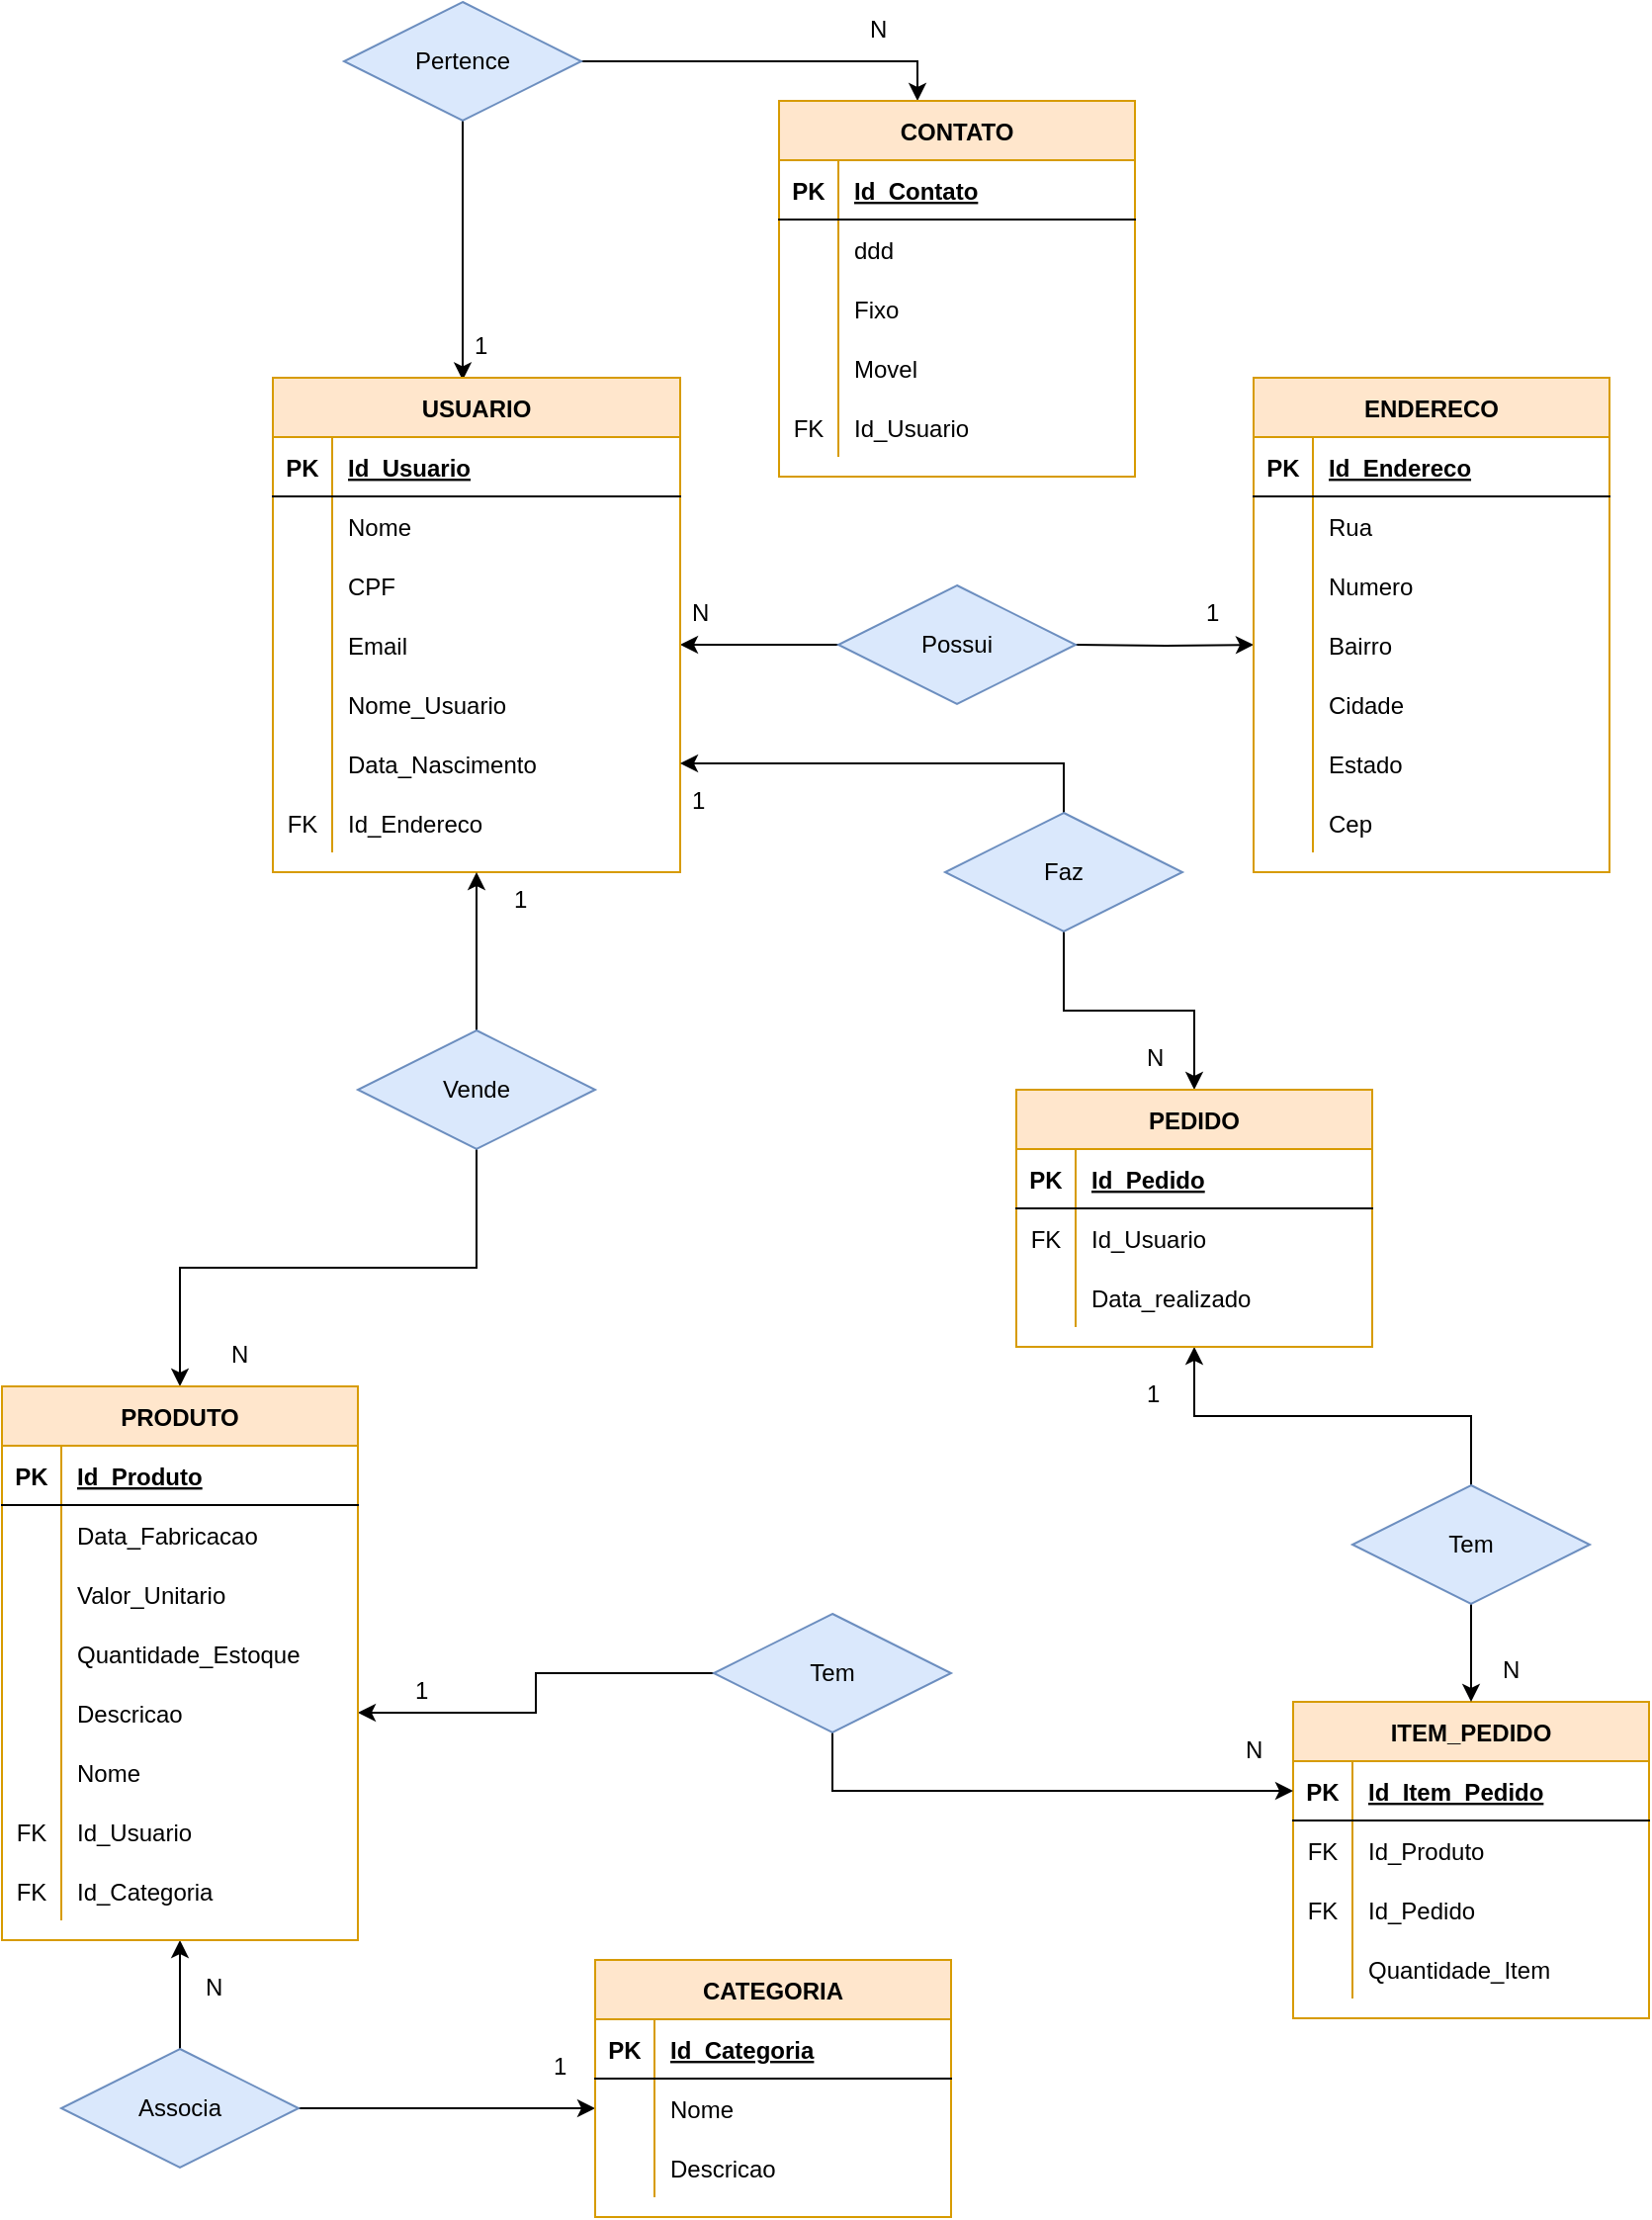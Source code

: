 <mxfile version="13.4.5" type="device"><diagram id="Y6JPhVJ8ZdaVeTjuCIS0" name="Page-1"><mxGraphModel dx="1695" dy="1689" grid="1" gridSize="10" guides="1" tooltips="1" connect="1" arrows="1" fold="1" page="1" pageScale="1" pageWidth="827" pageHeight="1169" math="0" shadow="0"><root><mxCell id="0"/><mxCell id="1" parent="0"/><mxCell id="8AbflNaGAG1cW2c7o0TG-37" style="edgeStyle=orthogonalEdgeStyle;rounded=0;orthogonalLoop=1;jettySize=auto;html=1;entryX=0;entryY=0.5;entryDx=0;entryDy=0;" parent="1" target="8AbflNaGAG1cW2c7o0TG-30" edge="1"><mxGeometry relative="1" as="geometry"><mxPoint x="480" y="205" as="sourcePoint"/></mxGeometry></mxCell><mxCell id="8AbflNaGAG1cW2c7o0TG-38" style="edgeStyle=orthogonalEdgeStyle;rounded=0;orthogonalLoop=1;jettySize=auto;html=1;exitX=0;exitY=0.5;exitDx=0;exitDy=0;" parent="1" source="8AbflNaGAG1cW2c7o0TG-39" target="8AbflNaGAG1cW2c7o0TG-11" edge="1"><mxGeometry relative="1" as="geometry"><mxPoint x="340" y="205" as="sourcePoint"/></mxGeometry></mxCell><mxCell id="8AbflNaGAG1cW2c7o0TG-39" value="Possui" style="shape=rhombus;perimeter=rhombusPerimeter;whiteSpace=wrap;html=1;align=center;fillColor=#dae8fc;strokeColor=#6c8ebf;" parent="1" vertex="1"><mxGeometry x="360" y="175" width="120" height="60" as="geometry"/></mxCell><mxCell id="8AbflNaGAG1cW2c7o0TG-40" value="1" style="text;strokeColor=none;fillColor=none;spacingLeft=4;spacingRight=4;overflow=hidden;rotatable=0;points=[[0,0.5],[1,0.5]];portConstraint=eastwest;fontSize=12;align=left;" parent="1" vertex="1"><mxGeometry x="540" y="175" width="40" height="30" as="geometry"/></mxCell><mxCell id="8AbflNaGAG1cW2c7o0TG-20" value="ENDERECO" style="shape=table;startSize=30;container=1;collapsible=1;childLayout=tableLayout;fixedRows=1;rowLines=0;fontStyle=1;align=center;resizeLast=1;fillColor=#ffe6cc;strokeColor=#d79b00;" parent="1" vertex="1"><mxGeometry x="570" y="70" width="180" height="250" as="geometry"><mxRectangle x="570" y="70" width="100" height="30" as="alternateBounds"/></mxGeometry></mxCell><mxCell id="8AbflNaGAG1cW2c7o0TG-21" value="" style="shape=partialRectangle;collapsible=0;dropTarget=0;pointerEvents=0;fillColor=none;top=0;left=0;bottom=1;right=0;points=[[0,0.5],[1,0.5]];portConstraint=eastwest;" parent="8AbflNaGAG1cW2c7o0TG-20" vertex="1"><mxGeometry y="30" width="180" height="30" as="geometry"/></mxCell><mxCell id="8AbflNaGAG1cW2c7o0TG-22" value="PK" style="shape=partialRectangle;connectable=0;fillColor=none;top=0;left=0;bottom=0;right=0;fontStyle=1;overflow=hidden;" parent="8AbflNaGAG1cW2c7o0TG-21" vertex="1"><mxGeometry width="30" height="30" as="geometry"/></mxCell><mxCell id="8AbflNaGAG1cW2c7o0TG-23" value="Id_Endereco" style="shape=partialRectangle;connectable=0;fillColor=none;top=0;left=0;bottom=0;right=0;align=left;spacingLeft=6;fontStyle=5;overflow=hidden;" parent="8AbflNaGAG1cW2c7o0TG-21" vertex="1"><mxGeometry x="30" width="150" height="30" as="geometry"/></mxCell><mxCell id="8AbflNaGAG1cW2c7o0TG-24" value="" style="shape=partialRectangle;collapsible=0;dropTarget=0;pointerEvents=0;fillColor=none;top=0;left=0;bottom=0;right=0;points=[[0,0.5],[1,0.5]];portConstraint=eastwest;" parent="8AbflNaGAG1cW2c7o0TG-20" vertex="1"><mxGeometry y="60" width="180" height="30" as="geometry"/></mxCell><mxCell id="8AbflNaGAG1cW2c7o0TG-25" value="" style="shape=partialRectangle;connectable=0;fillColor=none;top=0;left=0;bottom=0;right=0;editable=1;overflow=hidden;" parent="8AbflNaGAG1cW2c7o0TG-24" vertex="1"><mxGeometry width="30" height="30" as="geometry"/></mxCell><mxCell id="8AbflNaGAG1cW2c7o0TG-26" value="Rua" style="shape=partialRectangle;connectable=0;fillColor=none;top=0;left=0;bottom=0;right=0;align=left;spacingLeft=6;overflow=hidden;" parent="8AbflNaGAG1cW2c7o0TG-24" vertex="1"><mxGeometry x="30" width="150" height="30" as="geometry"/></mxCell><mxCell id="8AbflNaGAG1cW2c7o0TG-27" value="" style="shape=partialRectangle;collapsible=0;dropTarget=0;pointerEvents=0;fillColor=none;top=0;left=0;bottom=0;right=0;points=[[0,0.5],[1,0.5]];portConstraint=eastwest;" parent="8AbflNaGAG1cW2c7o0TG-20" vertex="1"><mxGeometry y="90" width="180" height="30" as="geometry"/></mxCell><mxCell id="8AbflNaGAG1cW2c7o0TG-28" value="" style="shape=partialRectangle;connectable=0;fillColor=none;top=0;left=0;bottom=0;right=0;editable=1;overflow=hidden;" parent="8AbflNaGAG1cW2c7o0TG-27" vertex="1"><mxGeometry width="30" height="30" as="geometry"/></mxCell><mxCell id="8AbflNaGAG1cW2c7o0TG-29" value="Numero" style="shape=partialRectangle;connectable=0;fillColor=none;top=0;left=0;bottom=0;right=0;align=left;spacingLeft=6;overflow=hidden;" parent="8AbflNaGAG1cW2c7o0TG-27" vertex="1"><mxGeometry x="30" width="150" height="30" as="geometry"/></mxCell><mxCell id="8AbflNaGAG1cW2c7o0TG-30" value="" style="shape=partialRectangle;collapsible=0;dropTarget=0;pointerEvents=0;fillColor=none;top=0;left=0;bottom=0;right=0;points=[[0,0.5],[1,0.5]];portConstraint=eastwest;" parent="8AbflNaGAG1cW2c7o0TG-20" vertex="1"><mxGeometry y="120" width="180" height="30" as="geometry"/></mxCell><mxCell id="8AbflNaGAG1cW2c7o0TG-31" value="" style="shape=partialRectangle;connectable=0;fillColor=none;top=0;left=0;bottom=0;right=0;editable=1;overflow=hidden;" parent="8AbflNaGAG1cW2c7o0TG-30" vertex="1"><mxGeometry width="30" height="30" as="geometry"/></mxCell><mxCell id="8AbflNaGAG1cW2c7o0TG-32" value="Bairro" style="shape=partialRectangle;connectable=0;fillColor=none;top=0;left=0;bottom=0;right=0;align=left;spacingLeft=6;overflow=hidden;" parent="8AbflNaGAG1cW2c7o0TG-30" vertex="1"><mxGeometry x="30" width="150" height="30" as="geometry"/></mxCell><mxCell id="8AbflNaGAG1cW2c7o0TG-53" value="" style="shape=partialRectangle;collapsible=0;dropTarget=0;pointerEvents=0;fillColor=none;top=0;left=0;bottom=0;right=0;points=[[0,0.5],[1,0.5]];portConstraint=eastwest;" parent="8AbflNaGAG1cW2c7o0TG-20" vertex="1"><mxGeometry y="150" width="180" height="30" as="geometry"/></mxCell><mxCell id="8AbflNaGAG1cW2c7o0TG-54" value="" style="shape=partialRectangle;connectable=0;fillColor=none;top=0;left=0;bottom=0;right=0;editable=1;overflow=hidden;" parent="8AbflNaGAG1cW2c7o0TG-53" vertex="1"><mxGeometry width="30" height="30" as="geometry"/></mxCell><mxCell id="8AbflNaGAG1cW2c7o0TG-55" value="Cidade" style="shape=partialRectangle;connectable=0;fillColor=none;top=0;left=0;bottom=0;right=0;align=left;spacingLeft=6;overflow=hidden;" parent="8AbflNaGAG1cW2c7o0TG-53" vertex="1"><mxGeometry x="30" width="150" height="30" as="geometry"/></mxCell><mxCell id="8AbflNaGAG1cW2c7o0TG-61" value="" style="shape=partialRectangle;collapsible=0;dropTarget=0;pointerEvents=0;fillColor=none;top=0;left=0;bottom=0;right=0;points=[[0,0.5],[1,0.5]];portConstraint=eastwest;" parent="8AbflNaGAG1cW2c7o0TG-20" vertex="1"><mxGeometry y="180" width="180" height="30" as="geometry"/></mxCell><mxCell id="8AbflNaGAG1cW2c7o0TG-62" value="" style="shape=partialRectangle;connectable=0;fillColor=none;top=0;left=0;bottom=0;right=0;editable=1;overflow=hidden;" parent="8AbflNaGAG1cW2c7o0TG-61" vertex="1"><mxGeometry width="30" height="30" as="geometry"/></mxCell><mxCell id="8AbflNaGAG1cW2c7o0TG-63" value="Estado" style="shape=partialRectangle;connectable=0;fillColor=none;top=0;left=0;bottom=0;right=0;align=left;spacingLeft=6;overflow=hidden;" parent="8AbflNaGAG1cW2c7o0TG-61" vertex="1"><mxGeometry x="30" width="150" height="30" as="geometry"/></mxCell><mxCell id="8AbflNaGAG1cW2c7o0TG-197" value="" style="shape=partialRectangle;collapsible=0;dropTarget=0;pointerEvents=0;fillColor=none;top=0;left=0;bottom=0;right=0;points=[[0,0.5],[1,0.5]];portConstraint=eastwest;" parent="8AbflNaGAG1cW2c7o0TG-20" vertex="1"><mxGeometry y="210" width="180" height="30" as="geometry"/></mxCell><mxCell id="8AbflNaGAG1cW2c7o0TG-198" value="" style="shape=partialRectangle;connectable=0;fillColor=none;top=0;left=0;bottom=0;right=0;editable=1;overflow=hidden;" parent="8AbflNaGAG1cW2c7o0TG-197" vertex="1"><mxGeometry width="30" height="30" as="geometry"/></mxCell><mxCell id="8AbflNaGAG1cW2c7o0TG-199" value="Cep" style="shape=partialRectangle;connectable=0;fillColor=none;top=0;left=0;bottom=0;right=0;align=left;spacingLeft=6;overflow=hidden;" parent="8AbflNaGAG1cW2c7o0TG-197" vertex="1"><mxGeometry x="30" width="150" height="30" as="geometry"/></mxCell><mxCell id="8AbflNaGAG1cW2c7o0TG-64" value="N" style="text;strokeColor=none;fillColor=none;spacingLeft=4;spacingRight=4;overflow=hidden;rotatable=0;points=[[0,0.5],[1,0.5]];portConstraint=eastwest;fontSize=12;align=left;" parent="1" vertex="1"><mxGeometry x="280" y="175" width="40" height="30" as="geometry"/></mxCell><mxCell id="8AbflNaGAG1cW2c7o0TG-79" style="edgeStyle=orthogonalEdgeStyle;rounded=0;orthogonalLoop=1;jettySize=auto;html=1;entryX=0.466;entryY=0.005;entryDx=0;entryDy=0;entryPerimeter=0;" parent="1" source="8AbflNaGAG1cW2c7o0TG-78" target="8AbflNaGAG1cW2c7o0TG-1" edge="1"><mxGeometry relative="1" as="geometry"/></mxCell><mxCell id="8AbflNaGAG1cW2c7o0TG-80" style="edgeStyle=orthogonalEdgeStyle;rounded=0;orthogonalLoop=1;jettySize=auto;html=1;entryX=0.389;entryY=0;entryDx=0;entryDy=0;entryPerimeter=0;" parent="1" source="8AbflNaGAG1cW2c7o0TG-78" target="8AbflNaGAG1cW2c7o0TG-65" edge="1"><mxGeometry relative="1" as="geometry"/></mxCell><mxCell id="8AbflNaGAG1cW2c7o0TG-78" value="Pertence" style="shape=rhombus;perimeter=rhombusPerimeter;whiteSpace=wrap;html=1;align=center;fillColor=#dae8fc;strokeColor=#6c8ebf;" parent="1" vertex="1"><mxGeometry x="110" y="-120" width="120" height="60" as="geometry"/></mxCell><mxCell id="8AbflNaGAG1cW2c7o0TG-1" value="USUARIO" style="shape=table;startSize=30;container=1;collapsible=1;childLayout=tableLayout;fixedRows=1;rowLines=0;fontStyle=1;align=center;resizeLast=1;fillColor=#ffe6cc;strokeColor=#d79b00;" parent="1" vertex="1"><mxGeometry x="74" y="70" width="206" height="250" as="geometry"><mxRectangle x="74" y="70" width="90" height="30" as="alternateBounds"/></mxGeometry></mxCell><mxCell id="8AbflNaGAG1cW2c7o0TG-2" value="" style="shape=partialRectangle;collapsible=0;dropTarget=0;pointerEvents=0;fillColor=none;top=0;left=0;bottom=1;right=0;points=[[0,0.5],[1,0.5]];portConstraint=eastwest;" parent="8AbflNaGAG1cW2c7o0TG-1" vertex="1"><mxGeometry y="30" width="206" height="30" as="geometry"/></mxCell><mxCell id="8AbflNaGAG1cW2c7o0TG-3" value="PK" style="shape=partialRectangle;connectable=0;fillColor=none;top=0;left=0;bottom=0;right=0;fontStyle=1;overflow=hidden;" parent="8AbflNaGAG1cW2c7o0TG-2" vertex="1"><mxGeometry width="30" height="30" as="geometry"/></mxCell><mxCell id="8AbflNaGAG1cW2c7o0TG-4" value="Id_Usuario" style="shape=partialRectangle;connectable=0;fillColor=none;top=0;left=0;bottom=0;right=0;align=left;spacingLeft=6;fontStyle=5;overflow=hidden;" parent="8AbflNaGAG1cW2c7o0TG-2" vertex="1"><mxGeometry x="30" width="176" height="30" as="geometry"/></mxCell><mxCell id="8AbflNaGAG1cW2c7o0TG-5" value="" style="shape=partialRectangle;collapsible=0;dropTarget=0;pointerEvents=0;fillColor=none;top=0;left=0;bottom=0;right=0;points=[[0,0.5],[1,0.5]];portConstraint=eastwest;" parent="8AbflNaGAG1cW2c7o0TG-1" vertex="1"><mxGeometry y="60" width="206" height="30" as="geometry"/></mxCell><mxCell id="8AbflNaGAG1cW2c7o0TG-6" value="" style="shape=partialRectangle;connectable=0;fillColor=none;top=0;left=0;bottom=0;right=0;editable=1;overflow=hidden;" parent="8AbflNaGAG1cW2c7o0TG-5" vertex="1"><mxGeometry width="30" height="30" as="geometry"/></mxCell><mxCell id="8AbflNaGAG1cW2c7o0TG-7" value="Nome" style="shape=partialRectangle;connectable=0;fillColor=none;top=0;left=0;bottom=0;right=0;align=left;spacingLeft=6;overflow=hidden;" parent="8AbflNaGAG1cW2c7o0TG-5" vertex="1"><mxGeometry x="30" width="176" height="30" as="geometry"/></mxCell><mxCell id="8AbflNaGAG1cW2c7o0TG-8" value="" style="shape=partialRectangle;collapsible=0;dropTarget=0;pointerEvents=0;fillColor=none;top=0;left=0;bottom=0;right=0;points=[[0,0.5],[1,0.5]];portConstraint=eastwest;" parent="8AbflNaGAG1cW2c7o0TG-1" vertex="1"><mxGeometry y="90" width="206" height="30" as="geometry"/></mxCell><mxCell id="8AbflNaGAG1cW2c7o0TG-9" value="" style="shape=partialRectangle;connectable=0;fillColor=none;top=0;left=0;bottom=0;right=0;editable=1;overflow=hidden;" parent="8AbflNaGAG1cW2c7o0TG-8" vertex="1"><mxGeometry width="30" height="30" as="geometry"/></mxCell><mxCell id="8AbflNaGAG1cW2c7o0TG-10" value="CPF" style="shape=partialRectangle;connectable=0;fillColor=none;top=0;left=0;bottom=0;right=0;align=left;spacingLeft=6;overflow=hidden;" parent="8AbflNaGAG1cW2c7o0TG-8" vertex="1"><mxGeometry x="30" width="176" height="30" as="geometry"/></mxCell><mxCell id="8AbflNaGAG1cW2c7o0TG-11" value="" style="shape=partialRectangle;collapsible=0;dropTarget=0;pointerEvents=0;fillColor=none;top=0;left=0;bottom=0;right=0;points=[[0,0.5],[1,0.5]];portConstraint=eastwest;" parent="8AbflNaGAG1cW2c7o0TG-1" vertex="1"><mxGeometry y="120" width="206" height="30" as="geometry"/></mxCell><mxCell id="8AbflNaGAG1cW2c7o0TG-12" value="" style="shape=partialRectangle;connectable=0;fillColor=none;top=0;left=0;bottom=0;right=0;editable=1;overflow=hidden;" parent="8AbflNaGAG1cW2c7o0TG-11" vertex="1"><mxGeometry width="30" height="30" as="geometry"/></mxCell><mxCell id="8AbflNaGAG1cW2c7o0TG-13" value="Email" style="shape=partialRectangle;connectable=0;fillColor=none;top=0;left=0;bottom=0;right=0;align=left;spacingLeft=6;overflow=hidden;" parent="8AbflNaGAG1cW2c7o0TG-11" vertex="1"><mxGeometry x="30" width="176" height="30" as="geometry"/></mxCell><mxCell id="8AbflNaGAG1cW2c7o0TG-45" value="" style="shape=partialRectangle;collapsible=0;dropTarget=0;pointerEvents=0;fillColor=none;top=0;left=0;bottom=0;right=0;points=[[0,0.5],[1,0.5]];portConstraint=eastwest;" parent="8AbflNaGAG1cW2c7o0TG-1" vertex="1"><mxGeometry y="150" width="206" height="30" as="geometry"/></mxCell><mxCell id="8AbflNaGAG1cW2c7o0TG-46" value="" style="shape=partialRectangle;connectable=0;fillColor=none;top=0;left=0;bottom=0;right=0;editable=1;overflow=hidden;" parent="8AbflNaGAG1cW2c7o0TG-45" vertex="1"><mxGeometry width="30" height="30" as="geometry"/></mxCell><mxCell id="8AbflNaGAG1cW2c7o0TG-47" value="Nome_Usuario" style="shape=partialRectangle;connectable=0;fillColor=none;top=0;left=0;bottom=0;right=0;align=left;spacingLeft=6;overflow=hidden;" parent="8AbflNaGAG1cW2c7o0TG-45" vertex="1"><mxGeometry x="30" width="176" height="30" as="geometry"/></mxCell><mxCell id="8AbflNaGAG1cW2c7o0TG-49" value="" style="shape=partialRectangle;collapsible=0;dropTarget=0;pointerEvents=0;fillColor=none;top=0;left=0;bottom=0;right=0;points=[[0,0.5],[1,0.5]];portConstraint=eastwest;" parent="8AbflNaGAG1cW2c7o0TG-1" vertex="1"><mxGeometry y="180" width="206" height="30" as="geometry"/></mxCell><mxCell id="8AbflNaGAG1cW2c7o0TG-50" value="" style="shape=partialRectangle;connectable=0;fillColor=none;top=0;left=0;bottom=0;right=0;editable=1;overflow=hidden;" parent="8AbflNaGAG1cW2c7o0TG-49" vertex="1"><mxGeometry width="30" height="30" as="geometry"/></mxCell><mxCell id="8AbflNaGAG1cW2c7o0TG-51" value="Data_Nascimento" style="shape=partialRectangle;connectable=0;fillColor=none;top=0;left=0;bottom=0;right=0;align=left;spacingLeft=6;overflow=hidden;" parent="8AbflNaGAG1cW2c7o0TG-49" vertex="1"><mxGeometry x="30" width="176" height="30" as="geometry"/></mxCell><mxCell id="8AbflNaGAG1cW2c7o0TG-144" value="" style="shape=partialRectangle;collapsible=0;dropTarget=0;pointerEvents=0;fillColor=none;top=0;left=0;bottom=0;right=0;points=[[0,0.5],[1,0.5]];portConstraint=eastwest;" parent="8AbflNaGAG1cW2c7o0TG-1" vertex="1"><mxGeometry y="210" width="206" height="30" as="geometry"/></mxCell><mxCell id="8AbflNaGAG1cW2c7o0TG-145" value="FK" style="shape=partialRectangle;connectable=0;fillColor=none;top=0;left=0;bottom=0;right=0;fontStyle=0;overflow=hidden;" parent="8AbflNaGAG1cW2c7o0TG-144" vertex="1"><mxGeometry width="30" height="30" as="geometry"/></mxCell><mxCell id="8AbflNaGAG1cW2c7o0TG-146" value="Id_Endereco" style="shape=partialRectangle;connectable=0;fillColor=none;top=0;left=0;bottom=0;right=0;align=left;spacingLeft=6;fontStyle=0;overflow=hidden;" parent="8AbflNaGAG1cW2c7o0TG-144" vertex="1"><mxGeometry x="30" width="176" height="30" as="geometry"/></mxCell><mxCell id="8AbflNaGAG1cW2c7o0TG-65" value="CONTATO" style="shape=table;startSize=30;container=1;collapsible=1;childLayout=tableLayout;fixedRows=1;rowLines=0;fontStyle=1;align=center;resizeLast=1;fillColor=#ffe6cc;strokeColor=#d79b00;" parent="1" vertex="1"><mxGeometry x="330" y="-70" width="180" height="190" as="geometry"><mxRectangle x="330" y="-70" width="90" height="30" as="alternateBounds"/></mxGeometry></mxCell><mxCell id="8AbflNaGAG1cW2c7o0TG-66" value="" style="shape=partialRectangle;collapsible=0;dropTarget=0;pointerEvents=0;fillColor=none;top=0;left=0;bottom=1;right=0;points=[[0,0.5],[1,0.5]];portConstraint=eastwest;" parent="8AbflNaGAG1cW2c7o0TG-65" vertex="1"><mxGeometry y="30" width="180" height="30" as="geometry"/></mxCell><mxCell id="8AbflNaGAG1cW2c7o0TG-67" value="PK" style="shape=partialRectangle;connectable=0;fillColor=none;top=0;left=0;bottom=0;right=0;fontStyle=1;overflow=hidden;" parent="8AbflNaGAG1cW2c7o0TG-66" vertex="1"><mxGeometry width="30" height="30" as="geometry"/></mxCell><mxCell id="8AbflNaGAG1cW2c7o0TG-68" value="Id_Contato" style="shape=partialRectangle;connectable=0;fillColor=none;top=0;left=0;bottom=0;right=0;align=left;spacingLeft=6;fontStyle=5;overflow=hidden;" parent="8AbflNaGAG1cW2c7o0TG-66" vertex="1"><mxGeometry x="30" width="150" height="30" as="geometry"/></mxCell><mxCell id="8AbflNaGAG1cW2c7o0TG-69" value="" style="shape=partialRectangle;collapsible=0;dropTarget=0;pointerEvents=0;fillColor=none;top=0;left=0;bottom=0;right=0;points=[[0,0.5],[1,0.5]];portConstraint=eastwest;" parent="8AbflNaGAG1cW2c7o0TG-65" vertex="1"><mxGeometry y="60" width="180" height="30" as="geometry"/></mxCell><mxCell id="8AbflNaGAG1cW2c7o0TG-70" value="" style="shape=partialRectangle;connectable=0;fillColor=none;top=0;left=0;bottom=0;right=0;editable=1;overflow=hidden;" parent="8AbflNaGAG1cW2c7o0TG-69" vertex="1"><mxGeometry width="30" height="30" as="geometry"/></mxCell><mxCell id="8AbflNaGAG1cW2c7o0TG-71" value="ddd" style="shape=partialRectangle;connectable=0;fillColor=none;top=0;left=0;bottom=0;right=0;align=left;spacingLeft=6;overflow=hidden;" parent="8AbflNaGAG1cW2c7o0TG-69" vertex="1"><mxGeometry x="30" width="150" height="30" as="geometry"/></mxCell><mxCell id="8AbflNaGAG1cW2c7o0TG-72" value="" style="shape=partialRectangle;collapsible=0;dropTarget=0;pointerEvents=0;fillColor=none;top=0;left=0;bottom=0;right=0;points=[[0,0.5],[1,0.5]];portConstraint=eastwest;" parent="8AbflNaGAG1cW2c7o0TG-65" vertex="1"><mxGeometry y="90" width="180" height="30" as="geometry"/></mxCell><mxCell id="8AbflNaGAG1cW2c7o0TG-73" value="" style="shape=partialRectangle;connectable=0;fillColor=none;top=0;left=0;bottom=0;right=0;editable=1;overflow=hidden;" parent="8AbflNaGAG1cW2c7o0TG-72" vertex="1"><mxGeometry width="30" height="30" as="geometry"/></mxCell><mxCell id="8AbflNaGAG1cW2c7o0TG-74" value="Fixo" style="shape=partialRectangle;connectable=0;fillColor=none;top=0;left=0;bottom=0;right=0;align=left;spacingLeft=6;overflow=hidden;" parent="8AbflNaGAG1cW2c7o0TG-72" vertex="1"><mxGeometry x="30" width="150" height="30" as="geometry"/></mxCell><mxCell id="8AbflNaGAG1cW2c7o0TG-75" value="" style="shape=partialRectangle;collapsible=0;dropTarget=0;pointerEvents=0;fillColor=none;top=0;left=0;bottom=0;right=0;points=[[0,0.5],[1,0.5]];portConstraint=eastwest;" parent="8AbflNaGAG1cW2c7o0TG-65" vertex="1"><mxGeometry y="120" width="180" height="30" as="geometry"/></mxCell><mxCell id="8AbflNaGAG1cW2c7o0TG-76" value="" style="shape=partialRectangle;connectable=0;fillColor=none;top=0;left=0;bottom=0;right=0;editable=1;overflow=hidden;" parent="8AbflNaGAG1cW2c7o0TG-75" vertex="1"><mxGeometry width="30" height="30" as="geometry"/></mxCell><mxCell id="8AbflNaGAG1cW2c7o0TG-77" value="Movel" style="shape=partialRectangle;connectable=0;fillColor=none;top=0;left=0;bottom=0;right=0;align=left;spacingLeft=6;overflow=hidden;" parent="8AbflNaGAG1cW2c7o0TG-75" vertex="1"><mxGeometry x="30" width="150" height="30" as="geometry"/></mxCell><mxCell id="8AbflNaGAG1cW2c7o0TG-140" value="" style="shape=partialRectangle;collapsible=0;dropTarget=0;pointerEvents=0;fillColor=none;top=0;left=0;bottom=0;right=0;points=[[0,0.5],[1,0.5]];portConstraint=eastwest;" parent="8AbflNaGAG1cW2c7o0TG-65" vertex="1"><mxGeometry y="150" width="180" height="30" as="geometry"/></mxCell><mxCell id="8AbflNaGAG1cW2c7o0TG-141" value="FK" style="shape=partialRectangle;connectable=0;fillColor=none;top=0;left=0;bottom=0;right=0;fontStyle=0;overflow=hidden;" parent="8AbflNaGAG1cW2c7o0TG-140" vertex="1"><mxGeometry width="30" height="30" as="geometry"/></mxCell><mxCell id="8AbflNaGAG1cW2c7o0TG-142" value="Id_Usuario" style="shape=partialRectangle;connectable=0;fillColor=none;top=0;left=0;bottom=0;right=0;align=left;spacingLeft=6;fontStyle=0;overflow=hidden;" parent="8AbflNaGAG1cW2c7o0TG-140" vertex="1"><mxGeometry x="30" width="150" height="30" as="geometry"/></mxCell><mxCell id="8AbflNaGAG1cW2c7o0TG-81" value="1" style="text;strokeColor=none;fillColor=none;spacingLeft=4;spacingRight=4;overflow=hidden;rotatable=0;points=[[0,0.5],[1,0.5]];portConstraint=eastwest;fontSize=12;align=left;" parent="1" vertex="1"><mxGeometry x="170" y="40" width="40" height="30" as="geometry"/></mxCell><mxCell id="8AbflNaGAG1cW2c7o0TG-82" value="N" style="text;strokeColor=none;fillColor=none;spacingLeft=4;spacingRight=4;overflow=hidden;rotatable=0;points=[[0,0.5],[1,0.5]];portConstraint=eastwest;fontSize=12;align=left;" parent="1" vertex="1"><mxGeometry x="370" y="-120" width="40" height="30" as="geometry"/></mxCell><mxCell id="8AbflNaGAG1cW2c7o0TG-131" style="edgeStyle=orthogonalEdgeStyle;rounded=0;orthogonalLoop=1;jettySize=auto;html=1;entryX=0.5;entryY=1;entryDx=0;entryDy=0;" parent="1" source="8AbflNaGAG1cW2c7o0TG-130" target="8AbflNaGAG1cW2c7o0TG-83" edge="1"><mxGeometry relative="1" as="geometry"><mxPoint x="170" y="680" as="targetPoint"/></mxGeometry></mxCell><mxCell id="8AbflNaGAG1cW2c7o0TG-132" style="edgeStyle=orthogonalEdgeStyle;rounded=0;orthogonalLoop=1;jettySize=auto;html=1;entryX=0;entryY=0.5;entryDx=0;entryDy=0;" parent="1" source="8AbflNaGAG1cW2c7o0TG-130" target="8AbflNaGAG1cW2c7o0TG-118" edge="1"><mxGeometry relative="1" as="geometry"/></mxCell><mxCell id="8AbflNaGAG1cW2c7o0TG-130" value="Associa" style="shape=rhombus;perimeter=rhombusPerimeter;whiteSpace=wrap;html=1;align=center;fillColor=#dae8fc;strokeColor=#6c8ebf;" parent="1" vertex="1"><mxGeometry x="-33" y="915" width="120" height="60" as="geometry"/></mxCell><mxCell id="8AbflNaGAG1cW2c7o0TG-114" value="CATEGORIA" style="shape=table;startSize=30;container=1;collapsible=1;childLayout=tableLayout;fixedRows=1;rowLines=0;fontStyle=1;align=center;resizeLast=1;fillColor=#ffe6cc;strokeColor=#d79b00;" parent="1" vertex="1"><mxGeometry x="237" y="870" width="180" height="130" as="geometry"/></mxCell><mxCell id="8AbflNaGAG1cW2c7o0TG-115" value="" style="shape=partialRectangle;collapsible=0;dropTarget=0;pointerEvents=0;fillColor=none;top=0;left=0;bottom=1;right=0;points=[[0,0.5],[1,0.5]];portConstraint=eastwest;" parent="8AbflNaGAG1cW2c7o0TG-114" vertex="1"><mxGeometry y="30" width="180" height="30" as="geometry"/></mxCell><mxCell id="8AbflNaGAG1cW2c7o0TG-116" value="PK" style="shape=partialRectangle;connectable=0;fillColor=none;top=0;left=0;bottom=0;right=0;fontStyle=1;overflow=hidden;" parent="8AbflNaGAG1cW2c7o0TG-115" vertex="1"><mxGeometry width="30" height="30" as="geometry"/></mxCell><mxCell id="8AbflNaGAG1cW2c7o0TG-117" value="Id_Categoria" style="shape=partialRectangle;connectable=0;fillColor=none;top=0;left=0;bottom=0;right=0;align=left;spacingLeft=6;fontStyle=5;overflow=hidden;" parent="8AbflNaGAG1cW2c7o0TG-115" vertex="1"><mxGeometry x="30" width="150" height="30" as="geometry"/></mxCell><mxCell id="8AbflNaGAG1cW2c7o0TG-118" value="" style="shape=partialRectangle;collapsible=0;dropTarget=0;pointerEvents=0;fillColor=none;top=0;left=0;bottom=0;right=0;points=[[0,0.5],[1,0.5]];portConstraint=eastwest;" parent="8AbflNaGAG1cW2c7o0TG-114" vertex="1"><mxGeometry y="60" width="180" height="30" as="geometry"/></mxCell><mxCell id="8AbflNaGAG1cW2c7o0TG-119" value="" style="shape=partialRectangle;connectable=0;fillColor=none;top=0;left=0;bottom=0;right=0;editable=1;overflow=hidden;" parent="8AbflNaGAG1cW2c7o0TG-118" vertex="1"><mxGeometry width="30" height="30" as="geometry"/></mxCell><mxCell id="8AbflNaGAG1cW2c7o0TG-120" value="Nome" style="shape=partialRectangle;connectable=0;fillColor=none;top=0;left=0;bottom=0;right=0;align=left;spacingLeft=6;overflow=hidden;" parent="8AbflNaGAG1cW2c7o0TG-118" vertex="1"><mxGeometry x="30" width="150" height="30" as="geometry"/></mxCell><mxCell id="8AbflNaGAG1cW2c7o0TG-121" value="" style="shape=partialRectangle;collapsible=0;dropTarget=0;pointerEvents=0;fillColor=none;top=0;left=0;bottom=0;right=0;points=[[0,0.5],[1,0.5]];portConstraint=eastwest;" parent="8AbflNaGAG1cW2c7o0TG-114" vertex="1"><mxGeometry y="90" width="180" height="30" as="geometry"/></mxCell><mxCell id="8AbflNaGAG1cW2c7o0TG-122" value="" style="shape=partialRectangle;connectable=0;fillColor=none;top=0;left=0;bottom=0;right=0;editable=1;overflow=hidden;" parent="8AbflNaGAG1cW2c7o0TG-121" vertex="1"><mxGeometry width="30" height="30" as="geometry"/></mxCell><mxCell id="8AbflNaGAG1cW2c7o0TG-123" value="Descricao" style="shape=partialRectangle;connectable=0;fillColor=none;top=0;left=0;bottom=0;right=0;align=left;spacingLeft=6;overflow=hidden;" parent="8AbflNaGAG1cW2c7o0TG-121" vertex="1"><mxGeometry x="30" width="150" height="30" as="geometry"/></mxCell><mxCell id="8AbflNaGAG1cW2c7o0TG-137" value="1" style="text;strokeColor=none;fillColor=none;spacingLeft=4;spacingRight=4;overflow=hidden;rotatable=0;points=[[0,0.5],[1,0.5]];portConstraint=eastwest;fontSize=12;align=left;" parent="1" vertex="1"><mxGeometry x="210" y="910" width="40" height="30" as="geometry"/></mxCell><mxCell id="8AbflNaGAG1cW2c7o0TG-138" value="1" style="text;strokeColor=none;fillColor=none;spacingLeft=4;spacingRight=4;overflow=hidden;rotatable=0;points=[[0,0.5],[1,0.5]];portConstraint=eastwest;fontSize=12;align=left;" parent="1" vertex="1"><mxGeometry x="140" y="720" width="40" height="30" as="geometry"/></mxCell><mxCell id="8AbflNaGAG1cW2c7o0TG-174" style="edgeStyle=orthogonalEdgeStyle;rounded=0;orthogonalLoop=1;jettySize=auto;html=1;" parent="1" source="8AbflNaGAG1cW2c7o0TG-173" target="8AbflNaGAG1cW2c7o0TG-49" edge="1"><mxGeometry relative="1" as="geometry"/></mxCell><mxCell id="5PEyW89O06m3uLNVTfW6-3" style="edgeStyle=orthogonalEdgeStyle;rounded=0;orthogonalLoop=1;jettySize=auto;html=1;" parent="1" source="8AbflNaGAG1cW2c7o0TG-173" target="8AbflNaGAG1cW2c7o0TG-147" edge="1"><mxGeometry relative="1" as="geometry"/></mxCell><mxCell id="8AbflNaGAG1cW2c7o0TG-173" value="Faz" style="shape=rhombus;perimeter=rhombusPerimeter;whiteSpace=wrap;html=1;align=center;fillColor=#dae8fc;strokeColor=#6c8ebf;" parent="1" vertex="1"><mxGeometry x="414" y="290" width="120" height="60" as="geometry"/></mxCell><mxCell id="8AbflNaGAG1cW2c7o0TG-176" value="N" style="text;strokeColor=none;fillColor=none;spacingLeft=4;spacingRight=4;overflow=hidden;rotatable=0;points=[[0,0.5],[1,0.5]];portConstraint=eastwest;fontSize=12;align=left;" parent="1" vertex="1"><mxGeometry x="510" y="400" width="40" height="30" as="geometry"/></mxCell><mxCell id="8AbflNaGAG1cW2c7o0TG-177" value="1" style="text;strokeColor=none;fillColor=none;spacingLeft=4;spacingRight=4;overflow=hidden;rotatable=0;points=[[0,0.5],[1,0.5]];portConstraint=eastwest;fontSize=12;align=left;" parent="1" vertex="1"><mxGeometry x="280" y="270" width="40" height="30" as="geometry"/></mxCell><mxCell id="8AbflNaGAG1cW2c7o0TG-160" value="ITEM_PEDIDO" style="shape=table;startSize=30;container=1;collapsible=1;childLayout=tableLayout;fixedRows=1;rowLines=0;fontStyle=1;align=center;resizeLast=1;fillColor=#ffe6cc;strokeColor=#d79b00;" parent="1" vertex="1"><mxGeometry x="590" y="739.5" width="180" height="160" as="geometry"/></mxCell><mxCell id="8AbflNaGAG1cW2c7o0TG-161" value="" style="shape=partialRectangle;collapsible=0;dropTarget=0;pointerEvents=0;fillColor=none;top=0;left=0;bottom=1;right=0;points=[[0,0.5],[1,0.5]];portConstraint=eastwest;" parent="8AbflNaGAG1cW2c7o0TG-160" vertex="1"><mxGeometry y="30" width="180" height="30" as="geometry"/></mxCell><mxCell id="8AbflNaGAG1cW2c7o0TG-162" value="PK" style="shape=partialRectangle;connectable=0;fillColor=none;top=0;left=0;bottom=0;right=0;fontStyle=1;overflow=hidden;" parent="8AbflNaGAG1cW2c7o0TG-161" vertex="1"><mxGeometry width="30" height="30" as="geometry"/></mxCell><mxCell id="8AbflNaGAG1cW2c7o0TG-163" value="Id_Item_Pedido" style="shape=partialRectangle;connectable=0;fillColor=none;top=0;left=0;bottom=0;right=0;align=left;spacingLeft=6;fontStyle=5;overflow=hidden;" parent="8AbflNaGAG1cW2c7o0TG-161" vertex="1"><mxGeometry x="30" width="150" height="30" as="geometry"/></mxCell><mxCell id="8AbflNaGAG1cW2c7o0TG-189" value="" style="shape=partialRectangle;collapsible=0;dropTarget=0;pointerEvents=0;fillColor=none;top=0;left=0;bottom=0;right=0;points=[[0,0.5],[1,0.5]];portConstraint=eastwest;" parent="8AbflNaGAG1cW2c7o0TG-160" vertex="1"><mxGeometry y="60" width="180" height="30" as="geometry"/></mxCell><mxCell id="8AbflNaGAG1cW2c7o0TG-190" value="FK" style="shape=partialRectangle;connectable=0;fillColor=none;top=0;left=0;bottom=0;right=0;fontStyle=0;overflow=hidden;" parent="8AbflNaGAG1cW2c7o0TG-189" vertex="1"><mxGeometry width="30" height="30" as="geometry"/></mxCell><mxCell id="8AbflNaGAG1cW2c7o0TG-191" value="Id_Produto" style="shape=partialRectangle;connectable=0;fillColor=none;top=0;left=0;bottom=0;right=0;align=left;spacingLeft=6;fontStyle=0;overflow=hidden;" parent="8AbflNaGAG1cW2c7o0TG-189" vertex="1"><mxGeometry x="30" width="150" height="30" as="geometry"/></mxCell><mxCell id="8AbflNaGAG1cW2c7o0TG-193" value="" style="shape=partialRectangle;collapsible=0;dropTarget=0;pointerEvents=0;fillColor=none;top=0;left=0;bottom=0;right=0;points=[[0,0.5],[1,0.5]];portConstraint=eastwest;" parent="8AbflNaGAG1cW2c7o0TG-160" vertex="1"><mxGeometry y="90" width="180" height="30" as="geometry"/></mxCell><mxCell id="8AbflNaGAG1cW2c7o0TG-194" value="FK" style="shape=partialRectangle;connectable=0;fillColor=none;top=0;left=0;bottom=0;right=0;fontStyle=0;overflow=hidden;" parent="8AbflNaGAG1cW2c7o0TG-193" vertex="1"><mxGeometry width="30" height="30" as="geometry"/></mxCell><mxCell id="8AbflNaGAG1cW2c7o0TG-195" value="Id_Pedido" style="shape=partialRectangle;connectable=0;fillColor=none;top=0;left=0;bottom=0;right=0;align=left;spacingLeft=6;fontStyle=0;overflow=hidden;" parent="8AbflNaGAG1cW2c7o0TG-193" vertex="1"><mxGeometry x="30" width="150" height="30" as="geometry"/></mxCell><mxCell id="5PEyW89O06m3uLNVTfW6-20" value="" style="shape=partialRectangle;collapsible=0;dropTarget=0;pointerEvents=0;fillColor=none;top=0;left=0;bottom=0;right=0;points=[[0,0.5],[1,0.5]];portConstraint=eastwest;" parent="8AbflNaGAG1cW2c7o0TG-160" vertex="1"><mxGeometry y="120" width="180" height="30" as="geometry"/></mxCell><mxCell id="5PEyW89O06m3uLNVTfW6-21" value="" style="shape=partialRectangle;connectable=0;fillColor=none;top=0;left=0;bottom=0;right=0;editable=1;overflow=hidden;" parent="5PEyW89O06m3uLNVTfW6-20" vertex="1"><mxGeometry width="30" height="30" as="geometry"/></mxCell><mxCell id="5PEyW89O06m3uLNVTfW6-22" value="Quantidade_Item" style="shape=partialRectangle;connectable=0;fillColor=none;top=0;left=0;bottom=0;right=0;align=left;spacingLeft=6;overflow=hidden;" parent="5PEyW89O06m3uLNVTfW6-20" vertex="1"><mxGeometry x="30" width="150" height="30" as="geometry"/></mxCell><mxCell id="8AbflNaGAG1cW2c7o0TG-179" style="edgeStyle=orthogonalEdgeStyle;rounded=0;orthogonalLoop=1;jettySize=auto;html=1;entryX=0.5;entryY=1;entryDx=0;entryDy=0;" parent="1" source="8AbflNaGAG1cW2c7o0TG-178" target="8AbflNaGAG1cW2c7o0TG-147" edge="1"><mxGeometry relative="1" as="geometry"/></mxCell><mxCell id="8AbflNaGAG1cW2c7o0TG-180" style="edgeStyle=orthogonalEdgeStyle;rounded=0;orthogonalLoop=1;jettySize=auto;html=1;entryX=0.5;entryY=0;entryDx=0;entryDy=0;" parent="1" source="8AbflNaGAG1cW2c7o0TG-178" target="8AbflNaGAG1cW2c7o0TG-160" edge="1"><mxGeometry relative="1" as="geometry"/></mxCell><mxCell id="8AbflNaGAG1cW2c7o0TG-178" value="Tem" style="shape=rhombus;perimeter=rhombusPerimeter;whiteSpace=wrap;html=1;align=center;fillColor=#dae8fc;strokeColor=#6c8ebf;" parent="1" vertex="1"><mxGeometry x="620" y="630" width="120" height="60" as="geometry"/></mxCell><mxCell id="8AbflNaGAG1cW2c7o0TG-181" value="N" style="text;strokeColor=none;fillColor=none;spacingLeft=4;spacingRight=4;overflow=hidden;rotatable=0;points=[[0,0.5],[1,0.5]];portConstraint=eastwest;fontSize=12;align=left;" parent="1" vertex="1"><mxGeometry x="690" y="709.5" width="40" height="30" as="geometry"/></mxCell><mxCell id="8AbflNaGAG1cW2c7o0TG-182" value="1" style="text;strokeColor=none;fillColor=none;spacingLeft=4;spacingRight=4;overflow=hidden;rotatable=0;points=[[0,0.5],[1,0.5]];portConstraint=eastwest;fontSize=12;align=left;" parent="1" vertex="1"><mxGeometry x="510" y="570" width="40" height="30" as="geometry"/></mxCell><mxCell id="8AbflNaGAG1cW2c7o0TG-184" style="edgeStyle=orthogonalEdgeStyle;rounded=0;orthogonalLoop=1;jettySize=auto;html=1;entryX=0;entryY=0.5;entryDx=0;entryDy=0;" parent="1" source="8AbflNaGAG1cW2c7o0TG-183" target="8AbflNaGAG1cW2c7o0TG-161" edge="1"><mxGeometry relative="1" as="geometry"/></mxCell><mxCell id="8AbflNaGAG1cW2c7o0TG-185" style="edgeStyle=orthogonalEdgeStyle;rounded=0;orthogonalLoop=1;jettySize=auto;html=1;" parent="1" source="8AbflNaGAG1cW2c7o0TG-183" target="8AbflNaGAG1cW2c7o0TG-93" edge="1"><mxGeometry relative="1" as="geometry"/></mxCell><mxCell id="8AbflNaGAG1cW2c7o0TG-183" value="Tem" style="shape=rhombus;perimeter=rhombusPerimeter;whiteSpace=wrap;html=1;align=center;fillColor=#dae8fc;strokeColor=#6c8ebf;" parent="1" vertex="1"><mxGeometry x="297" y="695" width="120" height="60" as="geometry"/></mxCell><mxCell id="8AbflNaGAG1cW2c7o0TG-186" value="N" style="text;strokeColor=none;fillColor=none;spacingLeft=4;spacingRight=4;overflow=hidden;rotatable=0;points=[[0,0.5],[1,0.5]];portConstraint=eastwest;fontSize=12;align=left;" parent="1" vertex="1"><mxGeometry x="34" y="870" width="40" height="30" as="geometry"/></mxCell><mxCell id="8AbflNaGAG1cW2c7o0TG-187" value="N" style="text;strokeColor=none;fillColor=none;spacingLeft=4;spacingRight=4;overflow=hidden;rotatable=0;points=[[0,0.5],[1,0.5]];portConstraint=eastwest;fontSize=12;align=left;" parent="1" vertex="1"><mxGeometry x="560" y="750" width="40" height="30" as="geometry"/></mxCell><mxCell id="8AbflNaGAG1cW2c7o0TG-147" value="PEDIDO" style="shape=table;startSize=30;container=1;collapsible=1;childLayout=tableLayout;fixedRows=1;rowLines=0;fontStyle=1;align=center;resizeLast=1;fillColor=#ffe6cc;strokeColor=#d79b00;" parent="1" vertex="1"><mxGeometry x="450" y="430" width="180" height="130" as="geometry"><mxRectangle x="450" y="430" width="80" height="30" as="alternateBounds"/></mxGeometry></mxCell><mxCell id="8AbflNaGAG1cW2c7o0TG-148" value="" style="shape=partialRectangle;collapsible=0;dropTarget=0;pointerEvents=0;fillColor=none;top=0;left=0;bottom=1;right=0;points=[[0,0.5],[1,0.5]];portConstraint=eastwest;" parent="8AbflNaGAG1cW2c7o0TG-147" vertex="1"><mxGeometry y="30" width="180" height="30" as="geometry"/></mxCell><mxCell id="8AbflNaGAG1cW2c7o0TG-149" value="PK" style="shape=partialRectangle;connectable=0;fillColor=none;top=0;left=0;bottom=0;right=0;fontStyle=1;overflow=hidden;" parent="8AbflNaGAG1cW2c7o0TG-148" vertex="1"><mxGeometry width="30" height="30" as="geometry"/></mxCell><mxCell id="8AbflNaGAG1cW2c7o0TG-150" value="Id_Pedido" style="shape=partialRectangle;connectable=0;fillColor=none;top=0;left=0;bottom=0;right=0;align=left;spacingLeft=6;fontStyle=5;overflow=hidden;" parent="8AbflNaGAG1cW2c7o0TG-148" vertex="1"><mxGeometry x="30" width="150" height="30" as="geometry"/></mxCell><mxCell id="5PEyW89O06m3uLNVTfW6-5" value="" style="shape=partialRectangle;collapsible=0;dropTarget=0;pointerEvents=0;fillColor=none;top=0;left=0;bottom=0;right=0;points=[[0,0.5],[1,0.5]];portConstraint=eastwest;" parent="8AbflNaGAG1cW2c7o0TG-147" vertex="1"><mxGeometry y="60" width="180" height="30" as="geometry"/></mxCell><mxCell id="5PEyW89O06m3uLNVTfW6-6" value="FK" style="shape=partialRectangle;connectable=0;fillColor=none;top=0;left=0;bottom=0;right=0;fontStyle=0;overflow=hidden;" parent="5PEyW89O06m3uLNVTfW6-5" vertex="1"><mxGeometry width="30" height="30" as="geometry"/></mxCell><mxCell id="5PEyW89O06m3uLNVTfW6-7" value="Id_Usuario" style="shape=partialRectangle;connectable=0;fillColor=none;top=0;left=0;bottom=0;right=0;align=left;spacingLeft=6;fontStyle=0;overflow=hidden;" parent="5PEyW89O06m3uLNVTfW6-5" vertex="1"><mxGeometry x="30" width="150" height="30" as="geometry"/></mxCell><mxCell id="8AbflNaGAG1cW2c7o0TG-157" value="" style="shape=partialRectangle;collapsible=0;dropTarget=0;pointerEvents=0;fillColor=none;top=0;left=0;bottom=0;right=0;points=[[0,0.5],[1,0.5]];portConstraint=eastwest;" parent="8AbflNaGAG1cW2c7o0TG-147" vertex="1"><mxGeometry y="90" width="180" height="30" as="geometry"/></mxCell><mxCell id="8AbflNaGAG1cW2c7o0TG-158" value="" style="shape=partialRectangle;connectable=0;fillColor=none;top=0;left=0;bottom=0;right=0;editable=1;overflow=hidden;" parent="8AbflNaGAG1cW2c7o0TG-157" vertex="1"><mxGeometry width="30" height="30" as="geometry"/></mxCell><mxCell id="8AbflNaGAG1cW2c7o0TG-159" value="Data_realizado" style="shape=partialRectangle;connectable=0;fillColor=none;top=0;left=0;bottom=0;right=0;align=left;spacingLeft=6;overflow=hidden;" parent="8AbflNaGAG1cW2c7o0TG-157" vertex="1"><mxGeometry x="30" width="150" height="30" as="geometry"/></mxCell><mxCell id="5PEyW89O06m3uLNVTfW6-13" style="edgeStyle=orthogonalEdgeStyle;rounded=0;orthogonalLoop=1;jettySize=auto;html=1;entryX=0.5;entryY=0;entryDx=0;entryDy=0;" parent="1" source="5PEyW89O06m3uLNVTfW6-12" target="8AbflNaGAG1cW2c7o0TG-83" edge="1"><mxGeometry relative="1" as="geometry"/></mxCell><mxCell id="5PEyW89O06m3uLNVTfW6-15" style="edgeStyle=orthogonalEdgeStyle;rounded=0;orthogonalLoop=1;jettySize=auto;html=1;entryX=0.5;entryY=1;entryDx=0;entryDy=0;" parent="1" source="5PEyW89O06m3uLNVTfW6-12" target="8AbflNaGAG1cW2c7o0TG-1" edge="1"><mxGeometry relative="1" as="geometry"/></mxCell><mxCell id="5PEyW89O06m3uLNVTfW6-12" value="Vende" style="shape=rhombus;perimeter=rhombusPerimeter;whiteSpace=wrap;html=1;align=center;fillColor=#dae8fc;strokeColor=#6c8ebf;" parent="1" vertex="1"><mxGeometry x="117" y="400" width="120" height="60" as="geometry"/></mxCell><mxCell id="5PEyW89O06m3uLNVTfW6-16" value="N" style="text;strokeColor=none;fillColor=none;spacingLeft=4;spacingRight=4;overflow=hidden;rotatable=0;points=[[0,0.5],[1,0.5]];portConstraint=eastwest;fontSize=12;" parent="1" vertex="1"><mxGeometry x="47" y="550" width="40" height="30" as="geometry"/></mxCell><mxCell id="5PEyW89O06m3uLNVTfW6-17" value="1" style="text;strokeColor=none;fillColor=none;spacingLeft=4;spacingRight=4;overflow=hidden;rotatable=0;points=[[0,0.5],[1,0.5]];portConstraint=eastwest;fontSize=12;" parent="1" vertex="1"><mxGeometry x="190" y="320" width="40" height="30" as="geometry"/></mxCell><mxCell id="8AbflNaGAG1cW2c7o0TG-83" value="PRODUTO" style="shape=table;startSize=30;container=1;collapsible=1;childLayout=tableLayout;fixedRows=1;rowLines=0;fontStyle=1;align=center;resizeLast=1;fillColor=#ffe6cc;strokeColor=#d79b00;" parent="1" vertex="1"><mxGeometry x="-63" y="580" width="180" height="280" as="geometry"><mxRectangle x="-50" y="590" width="90" height="30" as="alternateBounds"/></mxGeometry></mxCell><mxCell id="8AbflNaGAG1cW2c7o0TG-84" value="" style="shape=partialRectangle;collapsible=0;dropTarget=0;pointerEvents=0;fillColor=none;top=0;left=0;bottom=1;right=0;points=[[0,0.5],[1,0.5]];portConstraint=eastwest;" parent="8AbflNaGAG1cW2c7o0TG-83" vertex="1"><mxGeometry y="30" width="180" height="30" as="geometry"/></mxCell><mxCell id="8AbflNaGAG1cW2c7o0TG-85" value="PK" style="shape=partialRectangle;connectable=0;fillColor=none;top=0;left=0;bottom=0;right=0;fontStyle=1;overflow=hidden;" parent="8AbflNaGAG1cW2c7o0TG-84" vertex="1"><mxGeometry width="30" height="30" as="geometry"/></mxCell><mxCell id="8AbflNaGAG1cW2c7o0TG-86" value="Id_Produto" style="shape=partialRectangle;connectable=0;fillColor=none;top=0;left=0;bottom=0;right=0;align=left;spacingLeft=6;fontStyle=5;overflow=hidden;" parent="8AbflNaGAG1cW2c7o0TG-84" vertex="1"><mxGeometry x="30" width="150" height="30" as="geometry"/></mxCell><mxCell id="8AbflNaGAG1cW2c7o0TG-87" value="" style="shape=partialRectangle;collapsible=0;dropTarget=0;pointerEvents=0;fillColor=none;top=0;left=0;bottom=0;right=0;points=[[0,0.5],[1,0.5]];portConstraint=eastwest;" parent="8AbflNaGAG1cW2c7o0TG-83" vertex="1"><mxGeometry y="60" width="180" height="30" as="geometry"/></mxCell><mxCell id="8AbflNaGAG1cW2c7o0TG-88" value="" style="shape=partialRectangle;connectable=0;fillColor=none;top=0;left=0;bottom=0;right=0;editable=1;overflow=hidden;" parent="8AbflNaGAG1cW2c7o0TG-87" vertex="1"><mxGeometry width="30" height="30" as="geometry"/></mxCell><mxCell id="8AbflNaGAG1cW2c7o0TG-89" value="Data_Fabricacao" style="shape=partialRectangle;connectable=0;fillColor=none;top=0;left=0;bottom=0;right=0;align=left;spacingLeft=6;overflow=hidden;" parent="8AbflNaGAG1cW2c7o0TG-87" vertex="1"><mxGeometry x="30" width="150" height="30" as="geometry"/></mxCell><mxCell id="8AbflNaGAG1cW2c7o0TG-90" value="" style="shape=partialRectangle;collapsible=0;dropTarget=0;pointerEvents=0;fillColor=none;top=0;left=0;bottom=0;right=0;points=[[0,0.5],[1,0.5]];portConstraint=eastwest;" parent="8AbflNaGAG1cW2c7o0TG-83" vertex="1"><mxGeometry y="90" width="180" height="30" as="geometry"/></mxCell><mxCell id="8AbflNaGAG1cW2c7o0TG-91" value="" style="shape=partialRectangle;connectable=0;fillColor=none;top=0;left=0;bottom=0;right=0;editable=1;overflow=hidden;" parent="8AbflNaGAG1cW2c7o0TG-90" vertex="1"><mxGeometry width="30" height="30" as="geometry"/></mxCell><mxCell id="8AbflNaGAG1cW2c7o0TG-92" value="Valor_Unitario" style="shape=partialRectangle;connectable=0;fillColor=none;top=0;left=0;bottom=0;right=0;align=left;spacingLeft=6;overflow=hidden;" parent="8AbflNaGAG1cW2c7o0TG-90" vertex="1"><mxGeometry x="30" width="150" height="30" as="geometry"/></mxCell><mxCell id="8AbflNaGAG1cW2c7o0TG-97" value="" style="shape=partialRectangle;collapsible=0;dropTarget=0;pointerEvents=0;fillColor=none;top=0;left=0;bottom=0;right=0;points=[[0,0.5],[1,0.5]];portConstraint=eastwest;" parent="8AbflNaGAG1cW2c7o0TG-83" vertex="1"><mxGeometry y="120" width="180" height="30" as="geometry"/></mxCell><mxCell id="8AbflNaGAG1cW2c7o0TG-98" value="" style="shape=partialRectangle;connectable=0;fillColor=none;top=0;left=0;bottom=0;right=0;editable=1;overflow=hidden;" parent="8AbflNaGAG1cW2c7o0TG-97" vertex="1"><mxGeometry width="30" height="30" as="geometry"/></mxCell><mxCell id="8AbflNaGAG1cW2c7o0TG-99" value="Quantidade_Estoque" style="shape=partialRectangle;connectable=0;fillColor=none;top=0;left=0;bottom=0;right=0;align=left;spacingLeft=6;overflow=hidden;" parent="8AbflNaGAG1cW2c7o0TG-97" vertex="1"><mxGeometry x="30" width="150" height="30" as="geometry"/></mxCell><mxCell id="8AbflNaGAG1cW2c7o0TG-93" value="" style="shape=partialRectangle;collapsible=0;dropTarget=0;pointerEvents=0;fillColor=none;top=0;left=0;bottom=0;right=0;points=[[0,0.5],[1,0.5]];portConstraint=eastwest;" parent="8AbflNaGAG1cW2c7o0TG-83" vertex="1"><mxGeometry y="150" width="180" height="30" as="geometry"/></mxCell><mxCell id="8AbflNaGAG1cW2c7o0TG-94" value="" style="shape=partialRectangle;connectable=0;fillColor=none;top=0;left=0;bottom=0;right=0;editable=1;overflow=hidden;" parent="8AbflNaGAG1cW2c7o0TG-93" vertex="1"><mxGeometry width="30" height="30" as="geometry"/></mxCell><mxCell id="8AbflNaGAG1cW2c7o0TG-95" value="Descricao" style="shape=partialRectangle;connectable=0;fillColor=none;top=0;left=0;bottom=0;right=0;align=left;spacingLeft=6;overflow=hidden;" parent="8AbflNaGAG1cW2c7o0TG-93" vertex="1"><mxGeometry x="30" width="150" height="30" as="geometry"/></mxCell><mxCell id="8AbflNaGAG1cW2c7o0TG-101" value="" style="shape=partialRectangle;collapsible=0;dropTarget=0;pointerEvents=0;fillColor=none;top=0;left=0;bottom=0;right=0;points=[[0,0.5],[1,0.5]];portConstraint=eastwest;" parent="8AbflNaGAG1cW2c7o0TG-83" vertex="1"><mxGeometry y="180" width="180" height="30" as="geometry"/></mxCell><mxCell id="8AbflNaGAG1cW2c7o0TG-102" value="" style="shape=partialRectangle;connectable=0;fillColor=none;top=0;left=0;bottom=0;right=0;editable=1;overflow=hidden;" parent="8AbflNaGAG1cW2c7o0TG-101" vertex="1"><mxGeometry width="30" height="30" as="geometry"/></mxCell><mxCell id="8AbflNaGAG1cW2c7o0TG-103" value="Nome" style="shape=partialRectangle;connectable=0;fillColor=none;top=0;left=0;bottom=0;right=0;align=left;spacingLeft=6;overflow=hidden;" parent="8AbflNaGAG1cW2c7o0TG-101" vertex="1"><mxGeometry x="30" width="150" height="30" as="geometry"/></mxCell><mxCell id="8AbflNaGAG1cW2c7o0TG-105" value="" style="shape=partialRectangle;collapsible=0;dropTarget=0;pointerEvents=0;fillColor=none;top=0;left=0;bottom=0;right=0;points=[[0,0.5],[1,0.5]];portConstraint=eastwest;" parent="8AbflNaGAG1cW2c7o0TG-83" vertex="1"><mxGeometry y="210" width="180" height="30" as="geometry"/></mxCell><mxCell id="8AbflNaGAG1cW2c7o0TG-106" value="FK" style="shape=partialRectangle;connectable=0;fillColor=none;top=0;left=0;bottom=0;right=0;fontStyle=0;overflow=hidden;" parent="8AbflNaGAG1cW2c7o0TG-105" vertex="1"><mxGeometry width="30" height="30" as="geometry"/></mxCell><mxCell id="8AbflNaGAG1cW2c7o0TG-107" value="Id_Usuario" style="shape=partialRectangle;connectable=0;fillColor=none;top=0;left=0;bottom=0;right=0;align=left;spacingLeft=6;fontStyle=0;overflow=hidden;" parent="8AbflNaGAG1cW2c7o0TG-105" vertex="1"><mxGeometry x="30" width="150" height="30" as="geometry"/></mxCell><mxCell id="8AbflNaGAG1cW2c7o0TG-134" value="" style="shape=partialRectangle;collapsible=0;dropTarget=0;pointerEvents=0;fillColor=none;top=0;left=0;bottom=0;right=0;points=[[0,0.5],[1,0.5]];portConstraint=eastwest;" parent="8AbflNaGAG1cW2c7o0TG-83" vertex="1"><mxGeometry y="240" width="180" height="30" as="geometry"/></mxCell><mxCell id="8AbflNaGAG1cW2c7o0TG-135" value="FK" style="shape=partialRectangle;connectable=0;fillColor=none;top=0;left=0;bottom=0;right=0;fontStyle=0;overflow=hidden;" parent="8AbflNaGAG1cW2c7o0TG-134" vertex="1"><mxGeometry width="30" height="30" as="geometry"/></mxCell><mxCell id="8AbflNaGAG1cW2c7o0TG-136" value="Id_Categoria" style="shape=partialRectangle;connectable=0;fillColor=none;top=0;left=0;bottom=0;right=0;align=left;spacingLeft=6;fontStyle=0;overflow=hidden;" parent="8AbflNaGAG1cW2c7o0TG-134" vertex="1"><mxGeometry x="30" width="150" height="30" as="geometry"/></mxCell></root></mxGraphModel></diagram></mxfile>